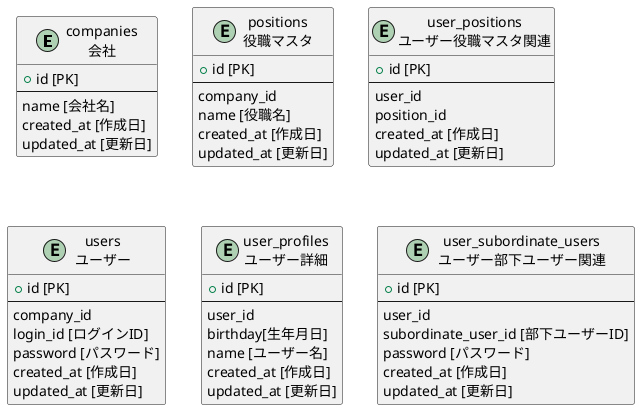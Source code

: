 @startuml tables
entity companies as "companies\n会社" {
  + id [PK]
  --
  name [会社名]
  created_at [作成日]
  updated_at [更新日]
}

entity positions as "positions\n役職マスタ" {
  + id [PK]
  --
  company_id
  name [役職名]
  created_at [作成日]
  updated_at [更新日]
}

entity user_positions as "user_positions\nユーザー役職マスタ関連" {
  + id [PK]
  --
  user_id
  position_id
  created_at [作成日]
  updated_at [更新日]
}

entity users as "users\nユーザー" {
  + id [PK]
  --
  company_id
  login_id [ログインID]
  password [パスワード]
  created_at [作成日]
  updated_at [更新日]
}

entity user_profiles as "user_profiles\nユーザー詳細" {
  + id [PK]
  --
  user_id
  birthday[生年月日]
  name [ユーザー名]
  created_at [作成日]
  updated_at [更新日]
}

entity user_subordinate_users as "user_subordinate_users\nユーザー部下ユーザー関連" {
  + id [PK]
  --
  user_id
  subordinate_user_id [部下ユーザーID]
  password [パスワード]
  created_at [作成日]
  updated_at [更新日]
}

@enduml

